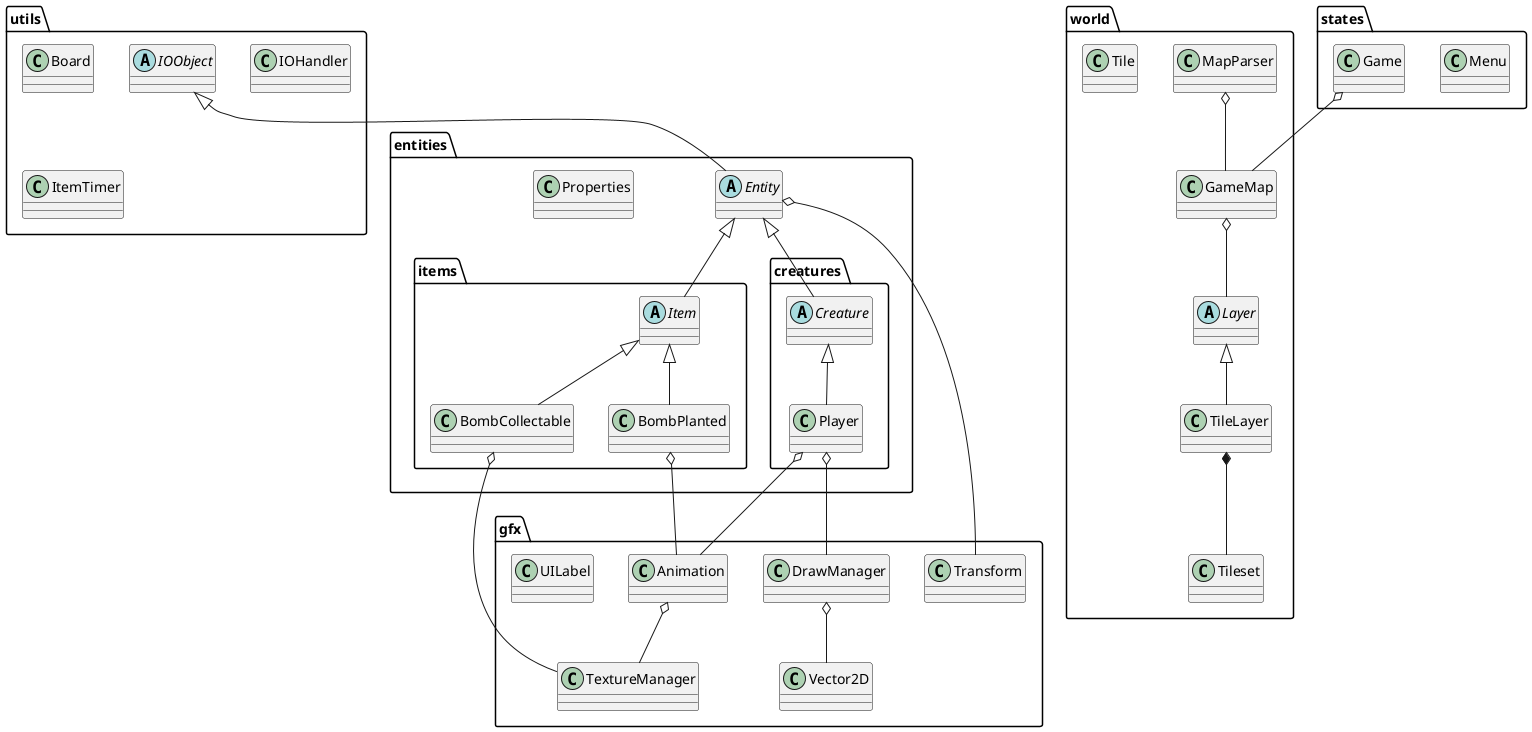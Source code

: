 @startuml
/' Objects '/
abstract class entities.Entity {
}

abstract class entities.items.Item {
}

class entities.items.BombCollectable {
}


class entities.items.BombPlanted {
}


abstract class entities.creatures.Creature {
}

class entities.creatures.Player {
}

class gfx.Animation {
}


class gfx.DrawManager {
}

abstract class world.Layer {
}


class world.MapParser {
}


class states.Menu {
}

class gfx.TextureManager {
}


class gfx.Transform {
}


class gfx.Vector2D {
}

class entities.Properties {
}

class states.Game {
}

class utils.Board {
}


class world.GameMap {
}

class gfx.UILabel {
}

class world.Tile {
}


class world.TileLayer {
}

class world.Tileset {
}

class utils.IOHandler {
}


abstract class utils.IOObject {
}

class utils.ItemTimer {
}

/' Inheritance relationships '/

.entities.creatures.Creature <|-- .entities.creatures.Player


.entities.Entity <|-- .entities.creatures.Creature


.entities.Entity <|-- .entities.items.Item


.utils.IOObject <|-- .entities.Entity


.entities.items.Item <|-- .entities.items.BombCollectable


.entities.items.Item <|-- .entities.items.BombPlanted


.world.Layer <|-- .world.TileLayer

/' Aggregation relationships '/


.entities.items.BombCollectable o-- .gfx.TextureManager


.entities.items.BombPlanted o-- .gfx.Animation


.gfx.DrawManager o-- .gfx.Vector2D


.entities.Entity o-- .gfx.Transform


.states.Game o-- .world.GameMap


.world.GameMap o-- .world.Layer


.world.MapParser o-- .world.GameMap


.entities.creatures.Player o-- .gfx.Animation


.entities.creatures.Player o-- .gfx.DrawManager


.gfx.Animation o-- .gfx.TextureManager


.world.TileLayer *-- .world.Tileset


/' Nested objects '/


@enduml
